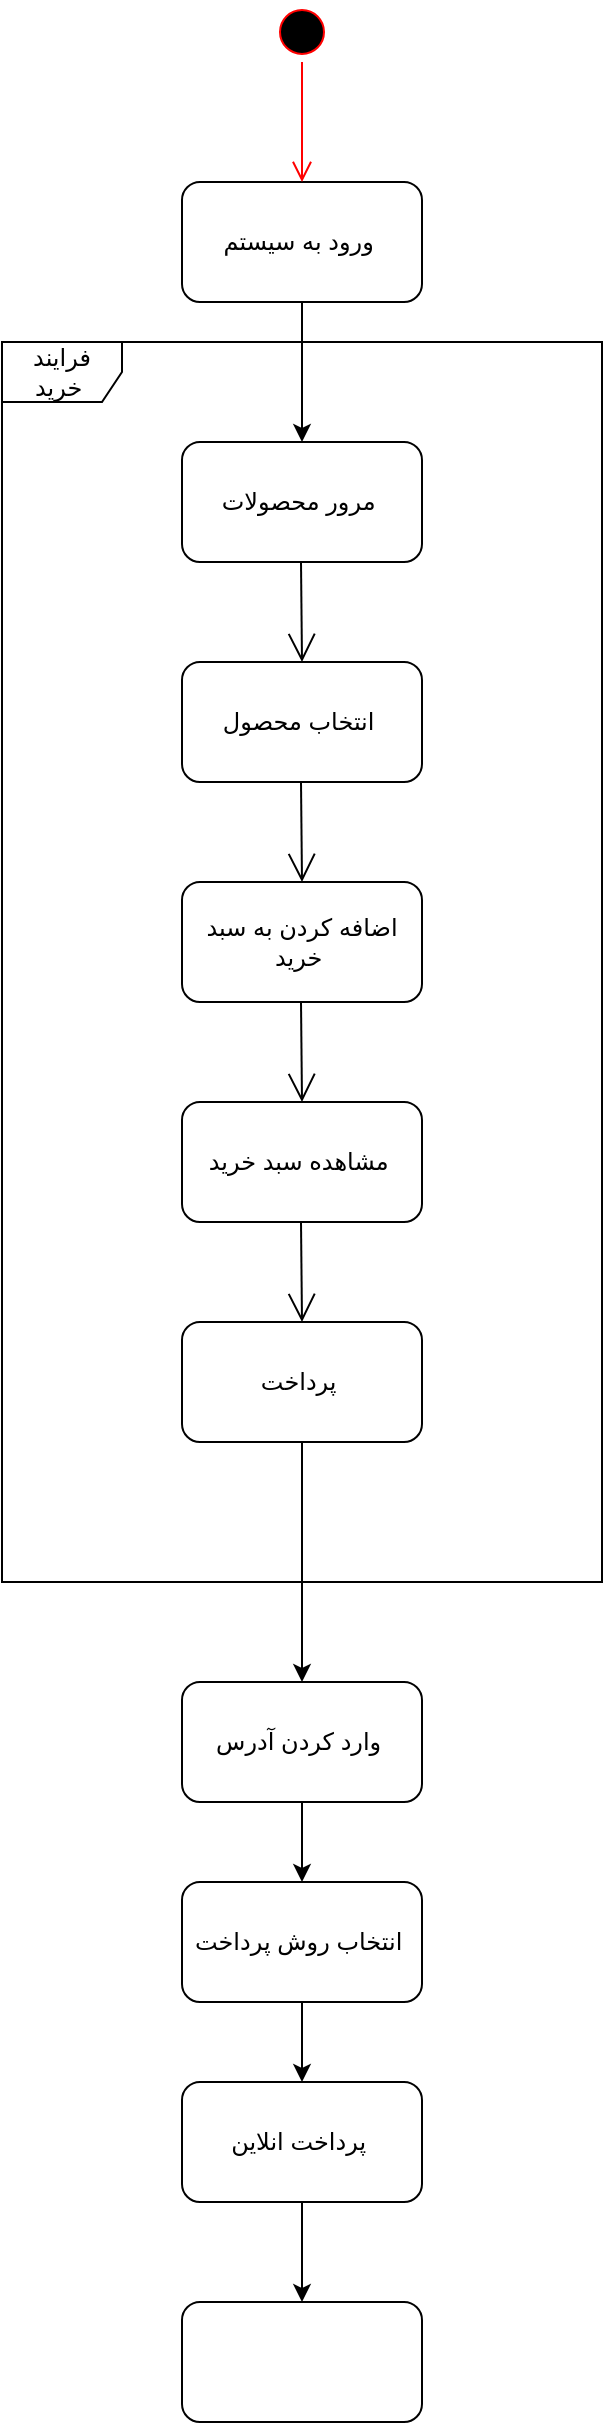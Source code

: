 <mxfile version="24.4.13" type="device">
  <diagram name="Page-1" id="G2epH3kUk4pa5Ep-zwDp">
    <mxGraphModel dx="1434" dy="844" grid="1" gridSize="10" guides="1" tooltips="1" connect="1" arrows="1" fold="1" page="1" pageScale="1" pageWidth="850" pageHeight="1100" math="0" shadow="0">
      <root>
        <mxCell id="0" />
        <mxCell id="1" parent="0" />
        <mxCell id="LS6S3UyyY17BJ1w8kDKt-8" style="edgeStyle=orthogonalEdgeStyle;rounded=0;orthogonalLoop=1;jettySize=auto;html=1;" edge="1" parent="1" source="LS6S3UyyY17BJ1w8kDKt-7">
          <mxGeometry relative="1" as="geometry">
            <mxPoint x="440" y="230" as="targetPoint" />
          </mxGeometry>
        </mxCell>
        <mxCell id="LS6S3UyyY17BJ1w8kDKt-7" value="ورود به سیستم&amp;nbsp;" style="rounded=1;whiteSpace=wrap;html=1;" vertex="1" parent="1">
          <mxGeometry x="380" y="100" width="120" height="60" as="geometry" />
        </mxCell>
        <mxCell id="LS6S3UyyY17BJ1w8kDKt-9" value="مرور محصولات&amp;nbsp;" style="rounded=1;whiteSpace=wrap;html=1;" vertex="1" parent="1">
          <mxGeometry x="380" y="230" width="120" height="60" as="geometry" />
        </mxCell>
        <mxCell id="LS6S3UyyY17BJ1w8kDKt-10" value="" style="ellipse;html=1;shape=startState;fillColor=#000000;strokeColor=#ff0000;" vertex="1" parent="1">
          <mxGeometry x="425" y="10" width="30" height="30" as="geometry" />
        </mxCell>
        <mxCell id="LS6S3UyyY17BJ1w8kDKt-11" value="" style="edgeStyle=orthogonalEdgeStyle;html=1;verticalAlign=bottom;endArrow=open;endSize=8;strokeColor=#ff0000;rounded=0;" edge="1" source="LS6S3UyyY17BJ1w8kDKt-10" parent="1">
          <mxGeometry relative="1" as="geometry">
            <mxPoint x="440" y="100" as="targetPoint" />
          </mxGeometry>
        </mxCell>
        <mxCell id="LS6S3UyyY17BJ1w8kDKt-12" value="فرایند خرید&amp;nbsp;" style="shape=umlFrame;whiteSpace=wrap;html=1;pointerEvents=0;" vertex="1" parent="1">
          <mxGeometry x="290" y="180" width="300" height="620" as="geometry" />
        </mxCell>
        <mxCell id="LS6S3UyyY17BJ1w8kDKt-16" value="" style="endArrow=open;endFill=1;endSize=12;html=1;rounded=0;" edge="1" parent="1">
          <mxGeometry width="160" relative="1" as="geometry">
            <mxPoint x="439.5" y="290" as="sourcePoint" />
            <mxPoint x="440" y="340" as="targetPoint" />
          </mxGeometry>
        </mxCell>
        <mxCell id="LS6S3UyyY17BJ1w8kDKt-17" value="انتخاب محصول&amp;nbsp;" style="rounded=1;whiteSpace=wrap;html=1;" vertex="1" parent="1">
          <mxGeometry x="380" y="340" width="120" height="60" as="geometry" />
        </mxCell>
        <mxCell id="LS6S3UyyY17BJ1w8kDKt-18" value="" style="endArrow=open;endFill=1;endSize=12;html=1;rounded=0;" edge="1" parent="1">
          <mxGeometry width="160" relative="1" as="geometry">
            <mxPoint x="439.5" y="510" as="sourcePoint" />
            <mxPoint x="440" y="560" as="targetPoint" />
          </mxGeometry>
        </mxCell>
        <mxCell id="LS6S3UyyY17BJ1w8kDKt-19" value="" style="endArrow=open;endFill=1;endSize=12;html=1;rounded=0;" edge="1" parent="1">
          <mxGeometry width="160" relative="1" as="geometry">
            <mxPoint x="439.5" y="400" as="sourcePoint" />
            <mxPoint x="440" y="450" as="targetPoint" />
          </mxGeometry>
        </mxCell>
        <mxCell id="LS6S3UyyY17BJ1w8kDKt-20" value="اضافه کردن به سبد خرید&amp;nbsp;" style="rounded=1;whiteSpace=wrap;html=1;" vertex="1" parent="1">
          <mxGeometry x="380" y="450" width="120" height="60" as="geometry" />
        </mxCell>
        <mxCell id="LS6S3UyyY17BJ1w8kDKt-21" value="مشاهده سبد خرید&amp;nbsp;" style="rounded=1;whiteSpace=wrap;html=1;" vertex="1" parent="1">
          <mxGeometry x="380" y="560" width="120" height="60" as="geometry" />
        </mxCell>
        <mxCell id="LS6S3UyyY17BJ1w8kDKt-22" value="" style="endArrow=open;endFill=1;endSize=12;html=1;rounded=0;" edge="1" parent="1">
          <mxGeometry width="160" relative="1" as="geometry">
            <mxPoint x="439.5" y="620" as="sourcePoint" />
            <mxPoint x="440" y="670" as="targetPoint" />
          </mxGeometry>
        </mxCell>
        <mxCell id="LS6S3UyyY17BJ1w8kDKt-24" style="edgeStyle=orthogonalEdgeStyle;rounded=0;orthogonalLoop=1;jettySize=auto;html=1;" edge="1" parent="1" source="LS6S3UyyY17BJ1w8kDKt-23">
          <mxGeometry relative="1" as="geometry">
            <mxPoint x="440" y="850" as="targetPoint" />
          </mxGeometry>
        </mxCell>
        <mxCell id="LS6S3UyyY17BJ1w8kDKt-23" value="پرداخت&amp;nbsp;" style="rounded=1;whiteSpace=wrap;html=1;" vertex="1" parent="1">
          <mxGeometry x="380" y="670" width="120" height="60" as="geometry" />
        </mxCell>
        <mxCell id="LS6S3UyyY17BJ1w8kDKt-26" style="edgeStyle=orthogonalEdgeStyle;rounded=0;orthogonalLoop=1;jettySize=auto;html=1;" edge="1" parent="1" source="LS6S3UyyY17BJ1w8kDKt-25">
          <mxGeometry relative="1" as="geometry">
            <mxPoint x="440" y="950" as="targetPoint" />
          </mxGeometry>
        </mxCell>
        <mxCell id="LS6S3UyyY17BJ1w8kDKt-25" value="وارد کردن آدرس&amp;nbsp;" style="rounded=1;whiteSpace=wrap;html=1;" vertex="1" parent="1">
          <mxGeometry x="380" y="850" width="120" height="60" as="geometry" />
        </mxCell>
        <mxCell id="LS6S3UyyY17BJ1w8kDKt-28" style="edgeStyle=orthogonalEdgeStyle;rounded=0;orthogonalLoop=1;jettySize=auto;html=1;" edge="1" parent="1" source="LS6S3UyyY17BJ1w8kDKt-27">
          <mxGeometry relative="1" as="geometry">
            <mxPoint x="440" y="1050" as="targetPoint" />
          </mxGeometry>
        </mxCell>
        <mxCell id="LS6S3UyyY17BJ1w8kDKt-27" value="انتخاب روش پرداخت&amp;nbsp;" style="rounded=1;whiteSpace=wrap;html=1;" vertex="1" parent="1">
          <mxGeometry x="380" y="950" width="120" height="60" as="geometry" />
        </mxCell>
        <mxCell id="LS6S3UyyY17BJ1w8kDKt-31" style="edgeStyle=orthogonalEdgeStyle;rounded=0;orthogonalLoop=1;jettySize=auto;html=1;" edge="1" parent="1" source="LS6S3UyyY17BJ1w8kDKt-29">
          <mxGeometry relative="1" as="geometry">
            <mxPoint x="440" y="1160" as="targetPoint" />
          </mxGeometry>
        </mxCell>
        <mxCell id="LS6S3UyyY17BJ1w8kDKt-29" value="پرداخت انلاین&amp;nbsp;" style="rounded=1;whiteSpace=wrap;html=1;" vertex="1" parent="1">
          <mxGeometry x="380" y="1050" width="120" height="60" as="geometry" />
        </mxCell>
        <mxCell id="LS6S3UyyY17BJ1w8kDKt-30" value="" style="rounded=1;whiteSpace=wrap;html=1;" vertex="1" parent="1">
          <mxGeometry x="380" y="1160" width="120" height="60" as="geometry" />
        </mxCell>
      </root>
    </mxGraphModel>
  </diagram>
</mxfile>
